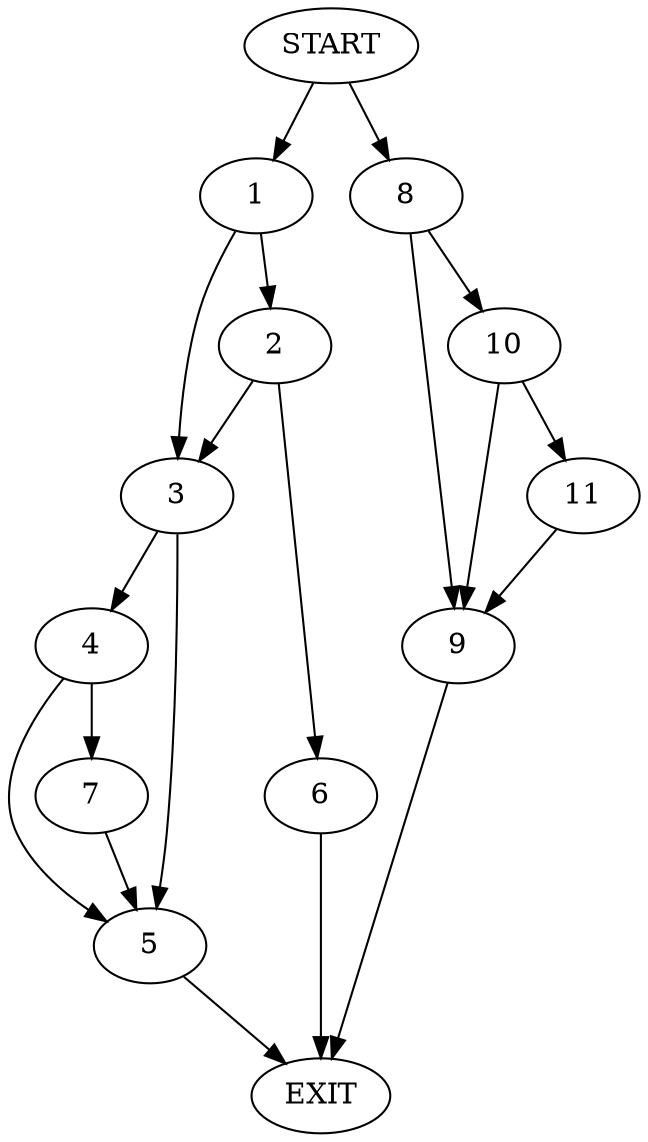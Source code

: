 digraph {
0 [label="START"]
12 [label="EXIT"]
0 -> 1
1 -> 2
1 -> 3
3 -> 4
3 -> 5
2 -> 6
2 -> 3
6 -> 12
5 -> 12
4 -> 7
4 -> 5
7 -> 5
0 -> 8
8 -> 9
8 -> 10
9 -> 12
10 -> 9
10 -> 11
11 -> 9
}
